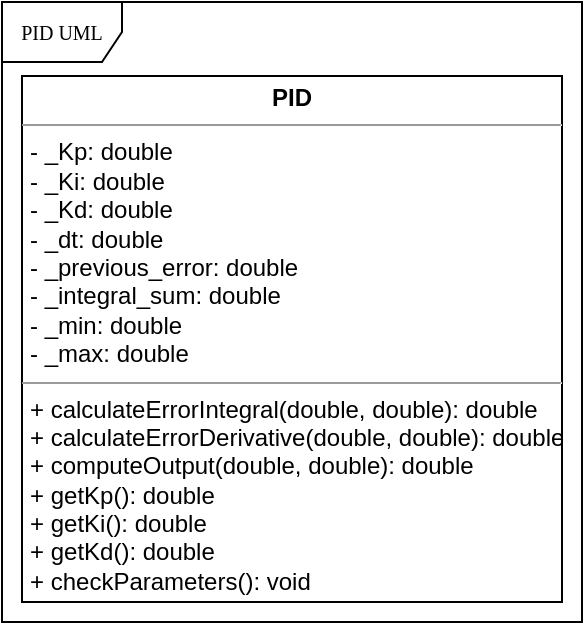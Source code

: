 <mxfile version="15.2.9" type="device"><diagram name="Page-1" id="c4acf3e9-155e-7222-9cf6-157b1a14988f"><mxGraphModel dx="481" dy="537" grid="1" gridSize="10" guides="1" tooltips="1" connect="1" arrows="1" fold="1" page="1" pageScale="1" pageWidth="850" pageHeight="1100" background="none" math="0" shadow="0"><root><mxCell id="0"/><mxCell id="1" parent="0"/><mxCell id="17acba5748e5396b-1" value="PID UML" style="shape=umlFrame;whiteSpace=wrap;html=1;rounded=0;shadow=0;comic=0;labelBackgroundColor=none;strokeWidth=1;fontFamily=Verdana;fontSize=10;align=center;" parent="1" vertex="1"><mxGeometry x="50" y="50" width="290" height="310" as="geometry"/></mxCell><mxCell id="5d2195bd80daf111-18" value="&lt;p style=&quot;margin: 0px ; margin-top: 4px ; text-align: center&quot;&gt;&lt;b&gt;PID&lt;/b&gt;&lt;/p&gt;&lt;hr size=&quot;1&quot;&gt;&lt;p style=&quot;margin: 0px ; margin-left: 4px&quot;&gt;- _Kp: double&lt;br&gt;- _Ki: double&lt;br&gt;&lt;/p&gt;&lt;p style=&quot;margin: 0px ; margin-left: 4px&quot;&gt;- _Kd: double&lt;br&gt;&lt;/p&gt;&lt;p style=&quot;margin: 0px ; margin-left: 4px&quot;&gt;- _dt: double&lt;br&gt;&lt;/p&gt;&lt;p style=&quot;margin: 0px ; margin-left: 4px&quot;&gt;- _previous_error: double&lt;br&gt;&lt;/p&gt;&lt;p style=&quot;margin: 0px ; margin-left: 4px&quot;&gt;- _integral_sum: double&lt;br&gt;&lt;/p&gt;&lt;p style=&quot;margin: 0px ; margin-left: 4px&quot;&gt;- _min: double&lt;br&gt;&lt;/p&gt;&lt;p style=&quot;margin: 0px ; margin-left: 4px&quot;&gt;- _max: double&lt;br&gt;&lt;/p&gt;&lt;hr size=&quot;1&quot;&gt;&lt;p style=&quot;margin: 0px ; margin-left: 4px&quot;&gt;+ calculateErrorIntegral(double, double): double&lt;br&gt;+ calculateErrorDerivative(double, double): double&lt;br&gt;&lt;/p&gt;&lt;p style=&quot;margin: 0px ; margin-left: 4px&quot;&gt;+ computeOutput(double, double): double&lt;br&gt;&lt;/p&gt;&lt;p style=&quot;margin: 0px ; margin-left: 4px&quot;&gt;+ getKp(): double&lt;br&gt;&lt;/p&gt;&lt;p style=&quot;margin: 0px ; margin-left: 4px&quot;&gt;+ getKi(): double&lt;br&gt;&lt;/p&gt;&lt;p style=&quot;margin: 0px ; margin-left: 4px&quot;&gt;+ getKd(): double&lt;br&gt;&lt;/p&gt;&lt;p style=&quot;margin: 0px ; margin-left: 4px&quot;&gt;+ checkParameters(): void&lt;br&gt;&lt;/p&gt;" style="verticalAlign=top;align=left;overflow=fill;fontSize=12;fontFamily=Helvetica;html=1;rounded=0;shadow=0;comic=0;labelBackgroundColor=none;strokeWidth=1" parent="1" vertex="1"><mxGeometry x="60" y="87" width="270" height="263" as="geometry"/></mxCell></root></mxGraphModel></diagram></mxfile>